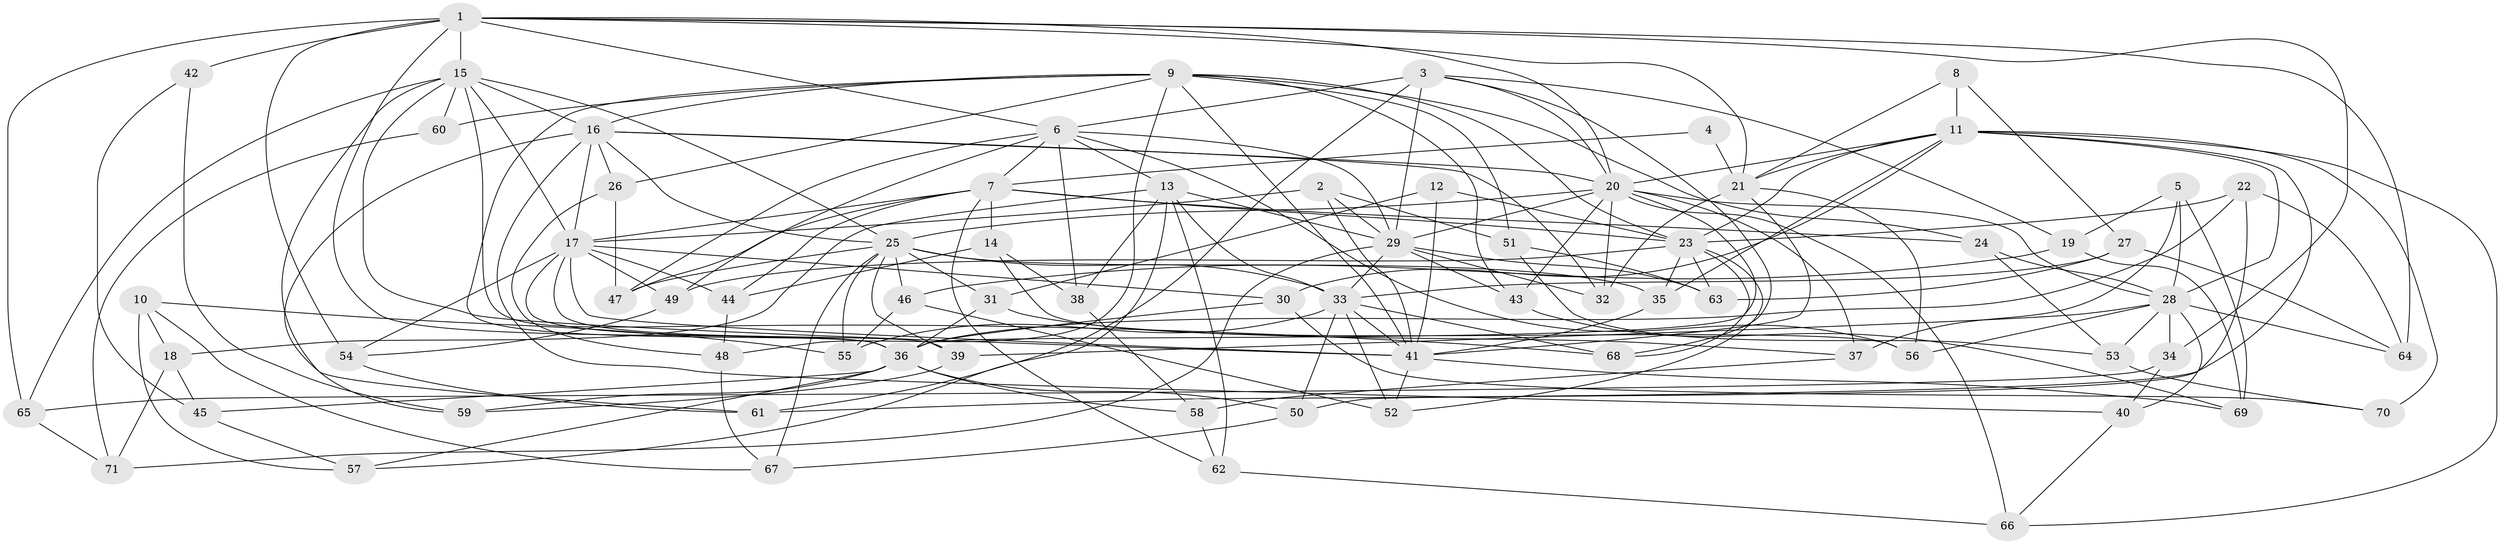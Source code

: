 // original degree distribution, {4: 1.0}
// Generated by graph-tools (version 1.1) at 2025/37/03/09/25 02:37:47]
// undirected, 71 vertices, 191 edges
graph export_dot {
graph [start="1"]
  node [color=gray90,style=filled];
  1;
  2;
  3;
  4;
  5;
  6;
  7;
  8;
  9;
  10;
  11;
  12;
  13;
  14;
  15;
  16;
  17;
  18;
  19;
  20;
  21;
  22;
  23;
  24;
  25;
  26;
  27;
  28;
  29;
  30;
  31;
  32;
  33;
  34;
  35;
  36;
  37;
  38;
  39;
  40;
  41;
  42;
  43;
  44;
  45;
  46;
  47;
  48;
  49;
  50;
  51;
  52;
  53;
  54;
  55;
  56;
  57;
  58;
  59;
  60;
  61;
  62;
  63;
  64;
  65;
  66;
  67;
  68;
  69;
  70;
  71;
  1 -- 6 [weight=1.0];
  1 -- 15 [weight=2.0];
  1 -- 20 [weight=1.0];
  1 -- 21 [weight=1.0];
  1 -- 34 [weight=1.0];
  1 -- 36 [weight=1.0];
  1 -- 42 [weight=2.0];
  1 -- 54 [weight=1.0];
  1 -- 64 [weight=1.0];
  1 -- 65 [weight=1.0];
  2 -- 17 [weight=1.0];
  2 -- 29 [weight=1.0];
  2 -- 41 [weight=1.0];
  2 -- 51 [weight=1.0];
  3 -- 6 [weight=1.0];
  3 -- 19 [weight=1.0];
  3 -- 20 [weight=1.0];
  3 -- 29 [weight=3.0];
  3 -- 61 [weight=1.0];
  3 -- 68 [weight=1.0];
  4 -- 7 [weight=2.0];
  4 -- 21 [weight=2.0];
  5 -- 19 [weight=1.0];
  5 -- 28 [weight=1.0];
  5 -- 37 [weight=1.0];
  5 -- 69 [weight=1.0];
  6 -- 7 [weight=1.0];
  6 -- 13 [weight=2.0];
  6 -- 29 [weight=1.0];
  6 -- 38 [weight=1.0];
  6 -- 47 [weight=1.0];
  6 -- 49 [weight=1.0];
  6 -- 56 [weight=1.0];
  7 -- 14 [weight=1.0];
  7 -- 17 [weight=1.0];
  7 -- 23 [weight=1.0];
  7 -- 24 [weight=1.0];
  7 -- 44 [weight=1.0];
  7 -- 47 [weight=1.0];
  7 -- 62 [weight=1.0];
  8 -- 11 [weight=2.0];
  8 -- 21 [weight=1.0];
  8 -- 27 [weight=1.0];
  9 -- 16 [weight=1.0];
  9 -- 23 [weight=1.0];
  9 -- 24 [weight=1.0];
  9 -- 26 [weight=1.0];
  9 -- 36 [weight=1.0];
  9 -- 41 [weight=1.0];
  9 -- 43 [weight=1.0];
  9 -- 48 [weight=1.0];
  9 -- 51 [weight=1.0];
  9 -- 60 [weight=1.0];
  10 -- 18 [weight=1.0];
  10 -- 55 [weight=1.0];
  10 -- 57 [weight=1.0];
  10 -- 67 [weight=1.0];
  11 -- 20 [weight=1.0];
  11 -- 21 [weight=1.0];
  11 -- 23 [weight=1.0];
  11 -- 28 [weight=1.0];
  11 -- 30 [weight=1.0];
  11 -- 35 [weight=1.0];
  11 -- 61 [weight=1.0];
  11 -- 66 [weight=1.0];
  11 -- 70 [weight=2.0];
  12 -- 23 [weight=1.0];
  12 -- 31 [weight=1.0];
  12 -- 41 [weight=2.0];
  13 -- 18 [weight=1.0];
  13 -- 29 [weight=1.0];
  13 -- 33 [weight=1.0];
  13 -- 38 [weight=1.0];
  13 -- 57 [weight=1.0];
  13 -- 62 [weight=1.0];
  14 -- 38 [weight=1.0];
  14 -- 44 [weight=1.0];
  14 -- 56 [weight=1.0];
  15 -- 16 [weight=2.0];
  15 -- 17 [weight=1.0];
  15 -- 25 [weight=1.0];
  15 -- 41 [weight=1.0];
  15 -- 60 [weight=2.0];
  15 -- 61 [weight=1.0];
  15 -- 65 [weight=1.0];
  15 -- 68 [weight=1.0];
  16 -- 17 [weight=1.0];
  16 -- 20 [weight=1.0];
  16 -- 25 [weight=1.0];
  16 -- 26 [weight=1.0];
  16 -- 32 [weight=1.0];
  16 -- 40 [weight=1.0];
  16 -- 59 [weight=1.0];
  17 -- 30 [weight=1.0];
  17 -- 36 [weight=1.0];
  17 -- 39 [weight=1.0];
  17 -- 41 [weight=2.0];
  17 -- 44 [weight=1.0];
  17 -- 49 [weight=1.0];
  17 -- 54 [weight=1.0];
  18 -- 45 [weight=1.0];
  18 -- 71 [weight=1.0];
  19 -- 46 [weight=1.0];
  19 -- 69 [weight=1.0];
  20 -- 25 [weight=1.0];
  20 -- 28 [weight=1.0];
  20 -- 29 [weight=1.0];
  20 -- 32 [weight=1.0];
  20 -- 36 [weight=1.0];
  20 -- 37 [weight=1.0];
  20 -- 43 [weight=1.0];
  20 -- 66 [weight=1.0];
  21 -- 32 [weight=1.0];
  21 -- 41 [weight=1.0];
  21 -- 56 [weight=1.0];
  22 -- 23 [weight=1.0];
  22 -- 36 [weight=1.0];
  22 -- 50 [weight=1.0];
  22 -- 64 [weight=1.0];
  23 -- 35 [weight=1.0];
  23 -- 49 [weight=1.0];
  23 -- 52 [weight=1.0];
  23 -- 63 [weight=1.0];
  23 -- 68 [weight=1.0];
  24 -- 28 [weight=1.0];
  24 -- 53 [weight=1.0];
  25 -- 31 [weight=1.0];
  25 -- 33 [weight=2.0];
  25 -- 35 [weight=1.0];
  25 -- 39 [weight=1.0];
  25 -- 46 [weight=1.0];
  25 -- 47 [weight=1.0];
  25 -- 55 [weight=1.0];
  25 -- 67 [weight=1.0];
  26 -- 47 [weight=1.0];
  26 -- 48 [weight=1.0];
  27 -- 33 [weight=1.0];
  27 -- 63 [weight=1.0];
  27 -- 64 [weight=1.0];
  28 -- 34 [weight=1.0];
  28 -- 39 [weight=1.0];
  28 -- 40 [weight=1.0];
  28 -- 53 [weight=1.0];
  28 -- 56 [weight=1.0];
  28 -- 64 [weight=1.0];
  29 -- 32 [weight=1.0];
  29 -- 33 [weight=1.0];
  29 -- 43 [weight=1.0];
  29 -- 63 [weight=1.0];
  29 -- 71 [weight=1.0];
  30 -- 36 [weight=1.0];
  30 -- 70 [weight=1.0];
  31 -- 36 [weight=1.0];
  31 -- 37 [weight=1.0];
  33 -- 41 [weight=1.0];
  33 -- 50 [weight=1.0];
  33 -- 52 [weight=1.0];
  33 -- 55 [weight=1.0];
  33 -- 68 [weight=1.0];
  34 -- 40 [weight=1.0];
  34 -- 65 [weight=1.0];
  35 -- 41 [weight=1.0];
  36 -- 45 [weight=1.0];
  36 -- 50 [weight=1.0];
  36 -- 57 [weight=1.0];
  36 -- 58 [weight=1.0];
  36 -- 59 [weight=1.0];
  37 -- 58 [weight=1.0];
  38 -- 58 [weight=1.0];
  39 -- 59 [weight=1.0];
  40 -- 66 [weight=1.0];
  41 -- 52 [weight=1.0];
  41 -- 69 [weight=1.0];
  42 -- 45 [weight=1.0];
  42 -- 59 [weight=1.0];
  43 -- 69 [weight=1.0];
  44 -- 48 [weight=1.0];
  45 -- 57 [weight=1.0];
  46 -- 52 [weight=1.0];
  46 -- 55 [weight=1.0];
  48 -- 67 [weight=1.0];
  49 -- 54 [weight=1.0];
  50 -- 67 [weight=1.0];
  51 -- 53 [weight=1.0];
  51 -- 63 [weight=1.0];
  53 -- 70 [weight=1.0];
  54 -- 61 [weight=1.0];
  58 -- 62 [weight=1.0];
  60 -- 71 [weight=1.0];
  62 -- 66 [weight=1.0];
  65 -- 71 [weight=1.0];
}

